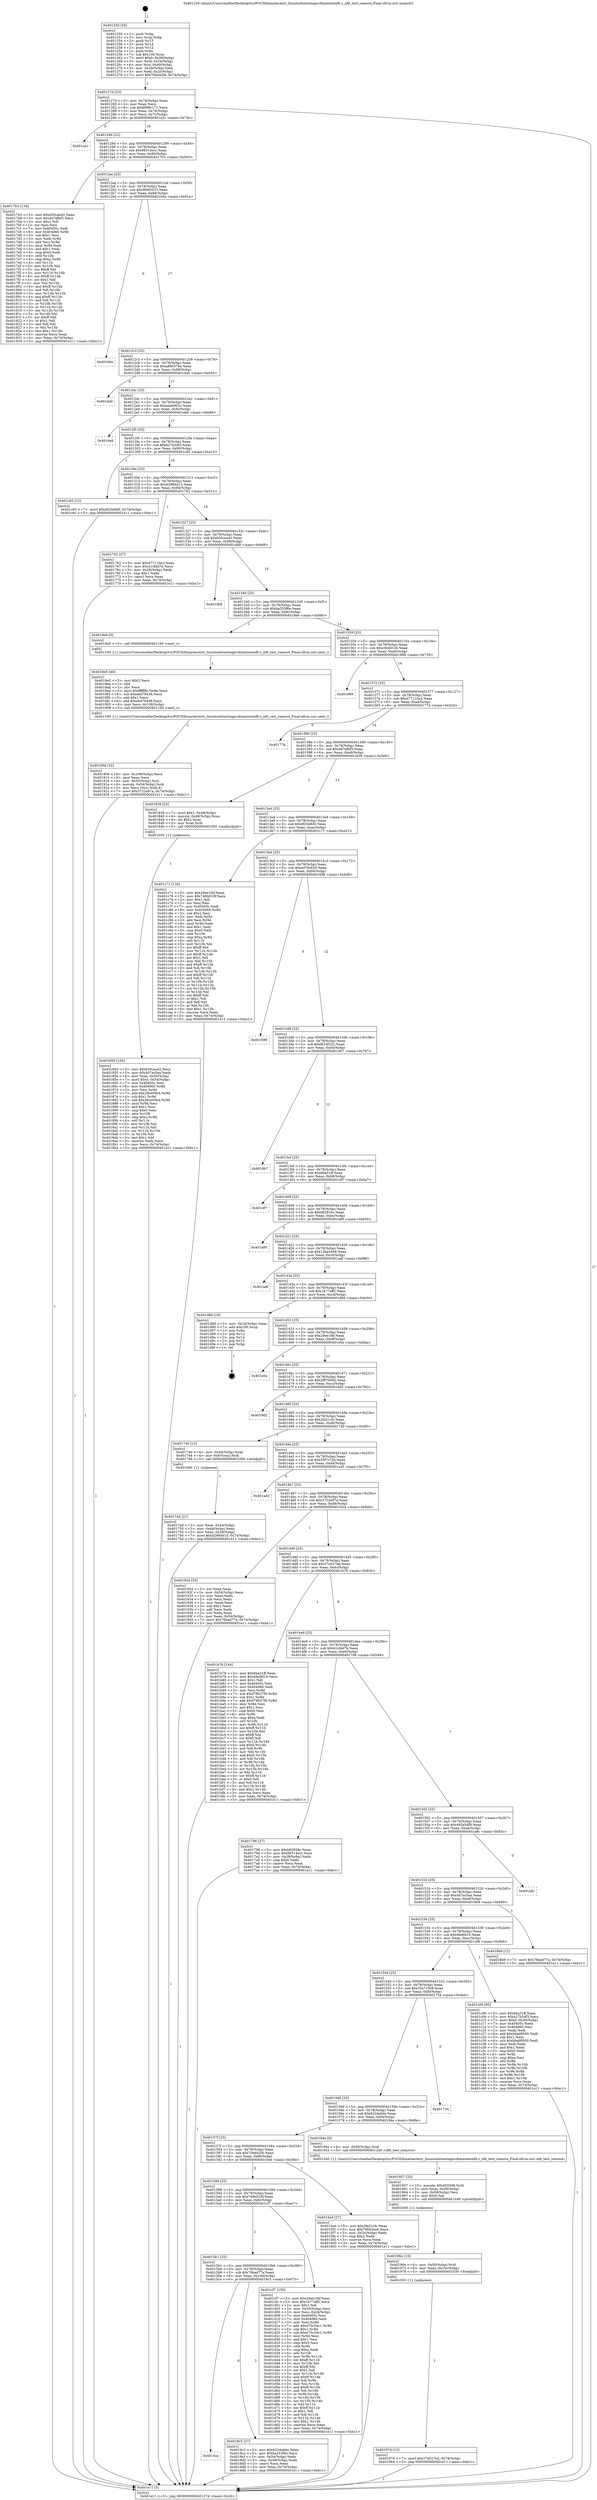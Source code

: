 digraph "0x401250" {
  label = "0x401250 (/mnt/c/Users/mathe/Desktop/tcc/POCII/binaries/extr_linuxtoolstestingnvdimmtestnfit.c_nfit_test_remove_Final-ollvm.out::main(0))"
  labelloc = "t"
  node[shape=record]

  Entry [label="",width=0.3,height=0.3,shape=circle,fillcolor=black,style=filled]
  "0x40127d" [label="{
     0x40127d [23]\l
     | [instrs]\l
     &nbsp;&nbsp;0x40127d \<+3\>: mov -0x74(%rbp),%eax\l
     &nbsp;&nbsp;0x401280 \<+2\>: mov %eax,%ecx\l
     &nbsp;&nbsp;0x401282 \<+6\>: sub $0x89f8c171,%ecx\l
     &nbsp;&nbsp;0x401288 \<+3\>: mov %eax,-0x78(%rbp)\l
     &nbsp;&nbsp;0x40128b \<+3\>: mov %ecx,-0x7c(%rbp)\l
     &nbsp;&nbsp;0x40128e \<+6\>: je 0000000000401a2c \<main+0x7dc\>\l
  }"]
  "0x401a2c" [label="{
     0x401a2c\l
  }", style=dashed]
  "0x401294" [label="{
     0x401294 [22]\l
     | [instrs]\l
     &nbsp;&nbsp;0x401294 \<+5\>: jmp 0000000000401299 \<main+0x49\>\l
     &nbsp;&nbsp;0x401299 \<+3\>: mov -0x78(%rbp),%eax\l
     &nbsp;&nbsp;0x40129c \<+5\>: sub $0x98314ecc,%eax\l
     &nbsp;&nbsp;0x4012a1 \<+3\>: mov %eax,-0x80(%rbp)\l
     &nbsp;&nbsp;0x4012a4 \<+6\>: je 00000000004017b3 \<main+0x563\>\l
  }"]
  Exit [label="",width=0.3,height=0.3,shape=circle,fillcolor=black,style=filled,peripheries=2]
  "0x4017b3" [label="{
     0x4017b3 [134]\l
     | [instrs]\l
     &nbsp;&nbsp;0x4017b3 \<+5\>: mov $0xb50cae42,%eax\l
     &nbsp;&nbsp;0x4017b8 \<+5\>: mov $0xdd7efbf3,%ecx\l
     &nbsp;&nbsp;0x4017bd \<+2\>: mov $0x1,%dl\l
     &nbsp;&nbsp;0x4017bf \<+2\>: xor %esi,%esi\l
     &nbsp;&nbsp;0x4017c1 \<+7\>: mov 0x40405c,%edi\l
     &nbsp;&nbsp;0x4017c8 \<+8\>: mov 0x404060,%r8d\l
     &nbsp;&nbsp;0x4017d0 \<+3\>: sub $0x1,%esi\l
     &nbsp;&nbsp;0x4017d3 \<+3\>: mov %edi,%r9d\l
     &nbsp;&nbsp;0x4017d6 \<+3\>: add %esi,%r9d\l
     &nbsp;&nbsp;0x4017d9 \<+4\>: imul %r9d,%edi\l
     &nbsp;&nbsp;0x4017dd \<+3\>: and $0x1,%edi\l
     &nbsp;&nbsp;0x4017e0 \<+3\>: cmp $0x0,%edi\l
     &nbsp;&nbsp;0x4017e3 \<+4\>: sete %r10b\l
     &nbsp;&nbsp;0x4017e7 \<+4\>: cmp $0xa,%r8d\l
     &nbsp;&nbsp;0x4017eb \<+4\>: setl %r11b\l
     &nbsp;&nbsp;0x4017ef \<+3\>: mov %r10b,%bl\l
     &nbsp;&nbsp;0x4017f2 \<+3\>: xor $0xff,%bl\l
     &nbsp;&nbsp;0x4017f5 \<+3\>: mov %r11b,%r14b\l
     &nbsp;&nbsp;0x4017f8 \<+4\>: xor $0xff,%r14b\l
     &nbsp;&nbsp;0x4017fc \<+3\>: xor $0x1,%dl\l
     &nbsp;&nbsp;0x4017ff \<+3\>: mov %bl,%r15b\l
     &nbsp;&nbsp;0x401802 \<+4\>: and $0xff,%r15b\l
     &nbsp;&nbsp;0x401806 \<+3\>: and %dl,%r10b\l
     &nbsp;&nbsp;0x401809 \<+3\>: mov %r14b,%r12b\l
     &nbsp;&nbsp;0x40180c \<+4\>: and $0xff,%r12b\l
     &nbsp;&nbsp;0x401810 \<+3\>: and %dl,%r11b\l
     &nbsp;&nbsp;0x401813 \<+3\>: or %r10b,%r15b\l
     &nbsp;&nbsp;0x401816 \<+3\>: or %r11b,%r12b\l
     &nbsp;&nbsp;0x401819 \<+3\>: xor %r12b,%r15b\l
     &nbsp;&nbsp;0x40181c \<+3\>: or %r14b,%bl\l
     &nbsp;&nbsp;0x40181f \<+3\>: xor $0xff,%bl\l
     &nbsp;&nbsp;0x401822 \<+3\>: or $0x1,%dl\l
     &nbsp;&nbsp;0x401825 \<+2\>: and %dl,%bl\l
     &nbsp;&nbsp;0x401827 \<+3\>: or %bl,%r15b\l
     &nbsp;&nbsp;0x40182a \<+4\>: test $0x1,%r15b\l
     &nbsp;&nbsp;0x40182e \<+3\>: cmovne %ecx,%eax\l
     &nbsp;&nbsp;0x401831 \<+3\>: mov %eax,-0x74(%rbp)\l
     &nbsp;&nbsp;0x401834 \<+5\>: jmp 0000000000401e11 \<main+0xbc1\>\l
  }"]
  "0x4012aa" [label="{
     0x4012aa [25]\l
     | [instrs]\l
     &nbsp;&nbsp;0x4012aa \<+5\>: jmp 00000000004012af \<main+0x5f\>\l
     &nbsp;&nbsp;0x4012af \<+3\>: mov -0x78(%rbp),%eax\l
     &nbsp;&nbsp;0x4012b2 \<+5\>: sub $0x9fe83433,%eax\l
     &nbsp;&nbsp;0x4012b7 \<+6\>: mov %eax,-0x84(%rbp)\l
     &nbsp;&nbsp;0x4012bd \<+6\>: je 0000000000401b6a \<main+0x91a\>\l
  }"]
  "0x40197d" [label="{
     0x40197d [12]\l
     | [instrs]\l
     &nbsp;&nbsp;0x40197d \<+7\>: movl $0x37e027ed,-0x74(%rbp)\l
     &nbsp;&nbsp;0x401984 \<+5\>: jmp 0000000000401e11 \<main+0xbc1\>\l
  }"]
  "0x401b6a" [label="{
     0x401b6a\l
  }", style=dashed]
  "0x4012c3" [label="{
     0x4012c3 [25]\l
     | [instrs]\l
     &nbsp;&nbsp;0x4012c3 \<+5\>: jmp 00000000004012c8 \<main+0x78\>\l
     &nbsp;&nbsp;0x4012c8 \<+3\>: mov -0x78(%rbp),%eax\l
     &nbsp;&nbsp;0x4012cb \<+5\>: sub $0xa89c576a,%eax\l
     &nbsp;&nbsp;0x4012d0 \<+6\>: mov %eax,-0x88(%rbp)\l
     &nbsp;&nbsp;0x4012d6 \<+6\>: je 0000000000401da0 \<main+0xb50\>\l
  }"]
  "0x40196e" [label="{
     0x40196e [15]\l
     | [instrs]\l
     &nbsp;&nbsp;0x40196e \<+4\>: mov -0x50(%rbp),%rdi\l
     &nbsp;&nbsp;0x401972 \<+6\>: mov %eax,-0x10c(%rbp)\l
     &nbsp;&nbsp;0x401978 \<+5\>: call 0000000000401030 \<free@plt\>\l
     | [calls]\l
     &nbsp;&nbsp;0x401030 \{1\} (unknown)\l
  }"]
  "0x401da0" [label="{
     0x401da0\l
  }", style=dashed]
  "0x4012dc" [label="{
     0x4012dc [25]\l
     | [instrs]\l
     &nbsp;&nbsp;0x4012dc \<+5\>: jmp 00000000004012e1 \<main+0x91\>\l
     &nbsp;&nbsp;0x4012e1 \<+3\>: mov -0x78(%rbp),%eax\l
     &nbsp;&nbsp;0x4012e4 \<+5\>: sub $0xaaab902c,%eax\l
     &nbsp;&nbsp;0x4012e9 \<+6\>: mov %eax,-0x8c(%rbp)\l
     &nbsp;&nbsp;0x4012ef \<+6\>: je 0000000000401de6 \<main+0xb96\>\l
  }"]
  "0x401957" [label="{
     0x401957 [23]\l
     | [instrs]\l
     &nbsp;&nbsp;0x401957 \<+10\>: movabs $0x4020d6,%rdi\l
     &nbsp;&nbsp;0x401961 \<+3\>: mov %eax,-0x58(%rbp)\l
     &nbsp;&nbsp;0x401964 \<+3\>: mov -0x58(%rbp),%esi\l
     &nbsp;&nbsp;0x401967 \<+2\>: mov $0x0,%al\l
     &nbsp;&nbsp;0x401969 \<+5\>: call 0000000000401040 \<printf@plt\>\l
     | [calls]\l
     &nbsp;&nbsp;0x401040 \{1\} (unknown)\l
  }"]
  "0x401de6" [label="{
     0x401de6\l
  }", style=dashed]
  "0x4012f5" [label="{
     0x4012f5 [25]\l
     | [instrs]\l
     &nbsp;&nbsp;0x4012f5 \<+5\>: jmp 00000000004012fa \<main+0xaa\>\l
     &nbsp;&nbsp;0x4012fa \<+3\>: mov -0x78(%rbp),%eax\l
     &nbsp;&nbsp;0x4012fd \<+5\>: sub $0xb27b34f3,%eax\l
     &nbsp;&nbsp;0x401302 \<+6\>: mov %eax,-0x90(%rbp)\l
     &nbsp;&nbsp;0x401308 \<+6\>: je 0000000000401c65 \<main+0xa15\>\l
  }"]
  "0x40190d" [label="{
     0x40190d [32]\l
     | [instrs]\l
     &nbsp;&nbsp;0x40190d \<+6\>: mov -0x108(%rbp),%ecx\l
     &nbsp;&nbsp;0x401913 \<+3\>: imul %eax,%ecx\l
     &nbsp;&nbsp;0x401916 \<+4\>: mov -0x50(%rbp),%rsi\l
     &nbsp;&nbsp;0x40191a \<+4\>: movslq -0x54(%rbp),%rdi\l
     &nbsp;&nbsp;0x40191e \<+3\>: mov %ecx,(%rsi,%rdi,4)\l
     &nbsp;&nbsp;0x401921 \<+7\>: movl $0x3722a97a,-0x74(%rbp)\l
     &nbsp;&nbsp;0x401928 \<+5\>: jmp 0000000000401e11 \<main+0xbc1\>\l
  }"]
  "0x401c65" [label="{
     0x401c65 [12]\l
     | [instrs]\l
     &nbsp;&nbsp;0x401c65 \<+7\>: movl $0xdf25e8d0,-0x74(%rbp)\l
     &nbsp;&nbsp;0x401c6c \<+5\>: jmp 0000000000401e11 \<main+0xbc1\>\l
  }"]
  "0x40130e" [label="{
     0x40130e [25]\l
     | [instrs]\l
     &nbsp;&nbsp;0x40130e \<+5\>: jmp 0000000000401313 \<main+0xc3\>\l
     &nbsp;&nbsp;0x401313 \<+3\>: mov -0x78(%rbp),%eax\l
     &nbsp;&nbsp;0x401316 \<+5\>: sub $0xb296d415,%eax\l
     &nbsp;&nbsp;0x40131b \<+6\>: mov %eax,-0x94(%rbp)\l
     &nbsp;&nbsp;0x401321 \<+6\>: je 0000000000401762 \<main+0x512\>\l
  }"]
  "0x4018e5" [label="{
     0x4018e5 [40]\l
     | [instrs]\l
     &nbsp;&nbsp;0x4018e5 \<+5\>: mov $0x2,%ecx\l
     &nbsp;&nbsp;0x4018ea \<+1\>: cltd\l
     &nbsp;&nbsp;0x4018eb \<+2\>: idiv %ecx\l
     &nbsp;&nbsp;0x4018ed \<+6\>: imul $0xfffffffe,%edx,%ecx\l
     &nbsp;&nbsp;0x4018f3 \<+6\>: sub $0xebd78438,%ecx\l
     &nbsp;&nbsp;0x4018f9 \<+3\>: add $0x1,%ecx\l
     &nbsp;&nbsp;0x4018fc \<+6\>: add $0xebd78438,%ecx\l
     &nbsp;&nbsp;0x401902 \<+6\>: mov %ecx,-0x108(%rbp)\l
     &nbsp;&nbsp;0x401908 \<+5\>: call 0000000000401160 \<next_i\>\l
     | [calls]\l
     &nbsp;&nbsp;0x401160 \{1\} (/mnt/c/Users/mathe/Desktop/tcc/POCII/binaries/extr_linuxtoolstestingnvdimmtestnfit.c_nfit_test_remove_Final-ollvm.out::next_i)\l
  }"]
  "0x401762" [label="{
     0x401762 [27]\l
     | [instrs]\l
     &nbsp;&nbsp;0x401762 \<+5\>: mov $0xd77110a3,%eax\l
     &nbsp;&nbsp;0x401767 \<+5\>: mov $0x41cfdd7b,%ecx\l
     &nbsp;&nbsp;0x40176c \<+3\>: mov -0x28(%rbp),%edx\l
     &nbsp;&nbsp;0x40176f \<+3\>: cmp $0x1,%edx\l
     &nbsp;&nbsp;0x401772 \<+3\>: cmovl %ecx,%eax\l
     &nbsp;&nbsp;0x401775 \<+3\>: mov %eax,-0x74(%rbp)\l
     &nbsp;&nbsp;0x401778 \<+5\>: jmp 0000000000401e11 \<main+0xbc1\>\l
  }"]
  "0x401327" [label="{
     0x401327 [25]\l
     | [instrs]\l
     &nbsp;&nbsp;0x401327 \<+5\>: jmp 000000000040132c \<main+0xdc\>\l
     &nbsp;&nbsp;0x40132c \<+3\>: mov -0x78(%rbp),%eax\l
     &nbsp;&nbsp;0x40132f \<+5\>: sub $0xb50cae42,%eax\l
     &nbsp;&nbsp;0x401334 \<+6\>: mov %eax,-0x98(%rbp)\l
     &nbsp;&nbsp;0x40133a \<+6\>: je 0000000000401db8 \<main+0xb68\>\l
  }"]
  "0x4015ca" [label="{
     0x4015ca\l
  }", style=dashed]
  "0x401db8" [label="{
     0x401db8\l
  }", style=dashed]
  "0x401340" [label="{
     0x401340 [25]\l
     | [instrs]\l
     &nbsp;&nbsp;0x401340 \<+5\>: jmp 0000000000401345 \<main+0xf5\>\l
     &nbsp;&nbsp;0x401345 \<+3\>: mov -0x78(%rbp),%eax\l
     &nbsp;&nbsp;0x401348 \<+5\>: sub $0xba253f6e,%eax\l
     &nbsp;&nbsp;0x40134d \<+6\>: mov %eax,-0x9c(%rbp)\l
     &nbsp;&nbsp;0x401353 \<+6\>: je 00000000004018e0 \<main+0x690\>\l
  }"]
  "0x4018c5" [label="{
     0x4018c5 [27]\l
     | [instrs]\l
     &nbsp;&nbsp;0x4018c5 \<+5\>: mov $0x622da6da,%eax\l
     &nbsp;&nbsp;0x4018ca \<+5\>: mov $0xba253f6e,%ecx\l
     &nbsp;&nbsp;0x4018cf \<+3\>: mov -0x54(%rbp),%edx\l
     &nbsp;&nbsp;0x4018d2 \<+3\>: cmp -0x48(%rbp),%edx\l
     &nbsp;&nbsp;0x4018d5 \<+3\>: cmovl %ecx,%eax\l
     &nbsp;&nbsp;0x4018d8 \<+3\>: mov %eax,-0x74(%rbp)\l
     &nbsp;&nbsp;0x4018db \<+5\>: jmp 0000000000401e11 \<main+0xbc1\>\l
  }"]
  "0x4018e0" [label="{
     0x4018e0 [5]\l
     | [instrs]\l
     &nbsp;&nbsp;0x4018e0 \<+5\>: call 0000000000401160 \<next_i\>\l
     | [calls]\l
     &nbsp;&nbsp;0x401160 \{1\} (/mnt/c/Users/mathe/Desktop/tcc/POCII/binaries/extr_linuxtoolstestingnvdimmtestnfit.c_nfit_test_remove_Final-ollvm.out::next_i)\l
  }"]
  "0x401359" [label="{
     0x401359 [25]\l
     | [instrs]\l
     &nbsp;&nbsp;0x401359 \<+5\>: jmp 000000000040135e \<main+0x10e\>\l
     &nbsp;&nbsp;0x40135e \<+3\>: mov -0x78(%rbp),%eax\l
     &nbsp;&nbsp;0x401361 \<+5\>: sub $0xc0cb01cb,%eax\l
     &nbsp;&nbsp;0x401366 \<+6\>: mov %eax,-0xa0(%rbp)\l
     &nbsp;&nbsp;0x40136c \<+6\>: je 0000000000401989 \<main+0x739\>\l
  }"]
  "0x4015b1" [label="{
     0x4015b1 [25]\l
     | [instrs]\l
     &nbsp;&nbsp;0x4015b1 \<+5\>: jmp 00000000004015b6 \<main+0x366\>\l
     &nbsp;&nbsp;0x4015b6 \<+3\>: mov -0x78(%rbp),%eax\l
     &nbsp;&nbsp;0x4015b9 \<+5\>: sub $0x76bad77a,%eax\l
     &nbsp;&nbsp;0x4015be \<+6\>: mov %eax,-0x100(%rbp)\l
     &nbsp;&nbsp;0x4015c4 \<+6\>: je 00000000004018c5 \<main+0x675\>\l
  }"]
  "0x401989" [label="{
     0x401989\l
  }", style=dashed]
  "0x401372" [label="{
     0x401372 [25]\l
     | [instrs]\l
     &nbsp;&nbsp;0x401372 \<+5\>: jmp 0000000000401377 \<main+0x127\>\l
     &nbsp;&nbsp;0x401377 \<+3\>: mov -0x78(%rbp),%eax\l
     &nbsp;&nbsp;0x40137a \<+5\>: sub $0xd77110a3,%eax\l
     &nbsp;&nbsp;0x40137f \<+6\>: mov %eax,-0xa4(%rbp)\l
     &nbsp;&nbsp;0x401385 \<+6\>: je 000000000040177d \<main+0x52d\>\l
  }"]
  "0x401cf7" [label="{
     0x401cf7 [150]\l
     | [instrs]\l
     &nbsp;&nbsp;0x401cf7 \<+5\>: mov $0x29ee1f4f,%eax\l
     &nbsp;&nbsp;0x401cfc \<+5\>: mov $0x1b77aff2,%ecx\l
     &nbsp;&nbsp;0x401d01 \<+2\>: mov $0x1,%dl\l
     &nbsp;&nbsp;0x401d03 \<+3\>: mov -0x30(%rbp),%esi\l
     &nbsp;&nbsp;0x401d06 \<+3\>: mov %esi,-0x24(%rbp)\l
     &nbsp;&nbsp;0x401d09 \<+7\>: mov 0x40405c,%esi\l
     &nbsp;&nbsp;0x401d10 \<+7\>: mov 0x404060,%edi\l
     &nbsp;&nbsp;0x401d17 \<+3\>: mov %esi,%r8d\l
     &nbsp;&nbsp;0x401d1a \<+7\>: add $0xe75c54c1,%r8d\l
     &nbsp;&nbsp;0x401d21 \<+4\>: sub $0x1,%r8d\l
     &nbsp;&nbsp;0x401d25 \<+7\>: sub $0xe75c54c1,%r8d\l
     &nbsp;&nbsp;0x401d2c \<+4\>: imul %r8d,%esi\l
     &nbsp;&nbsp;0x401d30 \<+3\>: and $0x1,%esi\l
     &nbsp;&nbsp;0x401d33 \<+3\>: cmp $0x0,%esi\l
     &nbsp;&nbsp;0x401d36 \<+4\>: sete %r9b\l
     &nbsp;&nbsp;0x401d3a \<+3\>: cmp $0xa,%edi\l
     &nbsp;&nbsp;0x401d3d \<+4\>: setl %r10b\l
     &nbsp;&nbsp;0x401d41 \<+3\>: mov %r9b,%r11b\l
     &nbsp;&nbsp;0x401d44 \<+4\>: xor $0xff,%r11b\l
     &nbsp;&nbsp;0x401d48 \<+3\>: mov %r10b,%bl\l
     &nbsp;&nbsp;0x401d4b \<+3\>: xor $0xff,%bl\l
     &nbsp;&nbsp;0x401d4e \<+3\>: xor $0x1,%dl\l
     &nbsp;&nbsp;0x401d51 \<+3\>: mov %r11b,%r14b\l
     &nbsp;&nbsp;0x401d54 \<+4\>: and $0xff,%r14b\l
     &nbsp;&nbsp;0x401d58 \<+3\>: and %dl,%r9b\l
     &nbsp;&nbsp;0x401d5b \<+3\>: mov %bl,%r15b\l
     &nbsp;&nbsp;0x401d5e \<+4\>: and $0xff,%r15b\l
     &nbsp;&nbsp;0x401d62 \<+3\>: and %dl,%r10b\l
     &nbsp;&nbsp;0x401d65 \<+3\>: or %r9b,%r14b\l
     &nbsp;&nbsp;0x401d68 \<+3\>: or %r10b,%r15b\l
     &nbsp;&nbsp;0x401d6b \<+3\>: xor %r15b,%r14b\l
     &nbsp;&nbsp;0x401d6e \<+3\>: or %bl,%r11b\l
     &nbsp;&nbsp;0x401d71 \<+4\>: xor $0xff,%r11b\l
     &nbsp;&nbsp;0x401d75 \<+3\>: or $0x1,%dl\l
     &nbsp;&nbsp;0x401d78 \<+3\>: and %dl,%r11b\l
     &nbsp;&nbsp;0x401d7b \<+3\>: or %r11b,%r14b\l
     &nbsp;&nbsp;0x401d7e \<+4\>: test $0x1,%r14b\l
     &nbsp;&nbsp;0x401d82 \<+3\>: cmovne %ecx,%eax\l
     &nbsp;&nbsp;0x401d85 \<+3\>: mov %eax,-0x74(%rbp)\l
     &nbsp;&nbsp;0x401d88 \<+5\>: jmp 0000000000401e11 \<main+0xbc1\>\l
  }"]
  "0x40177d" [label="{
     0x40177d\l
  }", style=dashed]
  "0x40138b" [label="{
     0x40138b [25]\l
     | [instrs]\l
     &nbsp;&nbsp;0x40138b \<+5\>: jmp 0000000000401390 \<main+0x140\>\l
     &nbsp;&nbsp;0x401390 \<+3\>: mov -0x78(%rbp),%eax\l
     &nbsp;&nbsp;0x401393 \<+5\>: sub $0xdd7efbf3,%eax\l
     &nbsp;&nbsp;0x401398 \<+6\>: mov %eax,-0xa8(%rbp)\l
     &nbsp;&nbsp;0x40139e \<+6\>: je 0000000000401839 \<main+0x5e9\>\l
  }"]
  "0x401850" [label="{
     0x401850 [105]\l
     | [instrs]\l
     &nbsp;&nbsp;0x401850 \<+5\>: mov $0xb50cae42,%ecx\l
     &nbsp;&nbsp;0x401855 \<+5\>: mov $0x4d7ac5aa,%edx\l
     &nbsp;&nbsp;0x40185a \<+4\>: mov %rax,-0x50(%rbp)\l
     &nbsp;&nbsp;0x40185e \<+7\>: movl $0x0,-0x54(%rbp)\l
     &nbsp;&nbsp;0x401865 \<+7\>: mov 0x40405c,%esi\l
     &nbsp;&nbsp;0x40186c \<+8\>: mov 0x404060,%r8d\l
     &nbsp;&nbsp;0x401874 \<+3\>: mov %esi,%r9d\l
     &nbsp;&nbsp;0x401877 \<+7\>: add $0x28ce09b4,%r9d\l
     &nbsp;&nbsp;0x40187e \<+4\>: sub $0x1,%r9d\l
     &nbsp;&nbsp;0x401882 \<+7\>: sub $0x28ce09b4,%r9d\l
     &nbsp;&nbsp;0x401889 \<+4\>: imul %r9d,%esi\l
     &nbsp;&nbsp;0x40188d \<+3\>: and $0x1,%esi\l
     &nbsp;&nbsp;0x401890 \<+3\>: cmp $0x0,%esi\l
     &nbsp;&nbsp;0x401893 \<+4\>: sete %r10b\l
     &nbsp;&nbsp;0x401897 \<+4\>: cmp $0xa,%r8d\l
     &nbsp;&nbsp;0x40189b \<+4\>: setl %r11b\l
     &nbsp;&nbsp;0x40189f \<+3\>: mov %r10b,%bl\l
     &nbsp;&nbsp;0x4018a2 \<+3\>: and %r11b,%bl\l
     &nbsp;&nbsp;0x4018a5 \<+3\>: xor %r11b,%r10b\l
     &nbsp;&nbsp;0x4018a8 \<+3\>: or %r10b,%bl\l
     &nbsp;&nbsp;0x4018ab \<+3\>: test $0x1,%bl\l
     &nbsp;&nbsp;0x4018ae \<+3\>: cmovne %edx,%ecx\l
     &nbsp;&nbsp;0x4018b1 \<+3\>: mov %ecx,-0x74(%rbp)\l
     &nbsp;&nbsp;0x4018b4 \<+5\>: jmp 0000000000401e11 \<main+0xbc1\>\l
  }"]
  "0x401839" [label="{
     0x401839 [23]\l
     | [instrs]\l
     &nbsp;&nbsp;0x401839 \<+7\>: movl $0x1,-0x48(%rbp)\l
     &nbsp;&nbsp;0x401840 \<+4\>: movslq -0x48(%rbp),%rax\l
     &nbsp;&nbsp;0x401844 \<+4\>: shl $0x2,%rax\l
     &nbsp;&nbsp;0x401848 \<+3\>: mov %rax,%rdi\l
     &nbsp;&nbsp;0x40184b \<+5\>: call 0000000000401050 \<malloc@plt\>\l
     | [calls]\l
     &nbsp;&nbsp;0x401050 \{1\} (unknown)\l
  }"]
  "0x4013a4" [label="{
     0x4013a4 [25]\l
     | [instrs]\l
     &nbsp;&nbsp;0x4013a4 \<+5\>: jmp 00000000004013a9 \<main+0x159\>\l
     &nbsp;&nbsp;0x4013a9 \<+3\>: mov -0x78(%rbp),%eax\l
     &nbsp;&nbsp;0x4013ac \<+5\>: sub $0xdf25e8d0,%eax\l
     &nbsp;&nbsp;0x4013b1 \<+6\>: mov %eax,-0xac(%rbp)\l
     &nbsp;&nbsp;0x4013b7 \<+6\>: je 0000000000401c71 \<main+0xa21\>\l
  }"]
  "0x40174d" [label="{
     0x40174d [21]\l
     | [instrs]\l
     &nbsp;&nbsp;0x40174d \<+3\>: mov %eax,-0x44(%rbp)\l
     &nbsp;&nbsp;0x401750 \<+3\>: mov -0x44(%rbp),%eax\l
     &nbsp;&nbsp;0x401753 \<+3\>: mov %eax,-0x28(%rbp)\l
     &nbsp;&nbsp;0x401756 \<+7\>: movl $0xb296d415,-0x74(%rbp)\l
     &nbsp;&nbsp;0x40175d \<+5\>: jmp 0000000000401e11 \<main+0xbc1\>\l
  }"]
  "0x401c71" [label="{
     0x401c71 [134]\l
     | [instrs]\l
     &nbsp;&nbsp;0x401c71 \<+5\>: mov $0x29ee1f4f,%eax\l
     &nbsp;&nbsp;0x401c76 \<+5\>: mov $0x749b010f,%ecx\l
     &nbsp;&nbsp;0x401c7b \<+2\>: mov $0x1,%dl\l
     &nbsp;&nbsp;0x401c7d \<+2\>: xor %esi,%esi\l
     &nbsp;&nbsp;0x401c7f \<+7\>: mov 0x40405c,%edi\l
     &nbsp;&nbsp;0x401c86 \<+8\>: mov 0x404060,%r8d\l
     &nbsp;&nbsp;0x401c8e \<+3\>: sub $0x1,%esi\l
     &nbsp;&nbsp;0x401c91 \<+3\>: mov %edi,%r9d\l
     &nbsp;&nbsp;0x401c94 \<+3\>: add %esi,%r9d\l
     &nbsp;&nbsp;0x401c97 \<+4\>: imul %r9d,%edi\l
     &nbsp;&nbsp;0x401c9b \<+3\>: and $0x1,%edi\l
     &nbsp;&nbsp;0x401c9e \<+3\>: cmp $0x0,%edi\l
     &nbsp;&nbsp;0x401ca1 \<+4\>: sete %r10b\l
     &nbsp;&nbsp;0x401ca5 \<+4\>: cmp $0xa,%r8d\l
     &nbsp;&nbsp;0x401ca9 \<+4\>: setl %r11b\l
     &nbsp;&nbsp;0x401cad \<+3\>: mov %r10b,%bl\l
     &nbsp;&nbsp;0x401cb0 \<+3\>: xor $0xff,%bl\l
     &nbsp;&nbsp;0x401cb3 \<+3\>: mov %r11b,%r14b\l
     &nbsp;&nbsp;0x401cb6 \<+4\>: xor $0xff,%r14b\l
     &nbsp;&nbsp;0x401cba \<+3\>: xor $0x1,%dl\l
     &nbsp;&nbsp;0x401cbd \<+3\>: mov %bl,%r15b\l
     &nbsp;&nbsp;0x401cc0 \<+4\>: and $0xff,%r15b\l
     &nbsp;&nbsp;0x401cc4 \<+3\>: and %dl,%r10b\l
     &nbsp;&nbsp;0x401cc7 \<+3\>: mov %r14b,%r12b\l
     &nbsp;&nbsp;0x401cca \<+4\>: and $0xff,%r12b\l
     &nbsp;&nbsp;0x401cce \<+3\>: and %dl,%r11b\l
     &nbsp;&nbsp;0x401cd1 \<+3\>: or %r10b,%r15b\l
     &nbsp;&nbsp;0x401cd4 \<+3\>: or %r11b,%r12b\l
     &nbsp;&nbsp;0x401cd7 \<+3\>: xor %r12b,%r15b\l
     &nbsp;&nbsp;0x401cda \<+3\>: or %r14b,%bl\l
     &nbsp;&nbsp;0x401cdd \<+3\>: xor $0xff,%bl\l
     &nbsp;&nbsp;0x401ce0 \<+3\>: or $0x1,%dl\l
     &nbsp;&nbsp;0x401ce3 \<+2\>: and %dl,%bl\l
     &nbsp;&nbsp;0x401ce5 \<+3\>: or %bl,%r15b\l
     &nbsp;&nbsp;0x401ce8 \<+4\>: test $0x1,%r15b\l
     &nbsp;&nbsp;0x401cec \<+3\>: cmovne %ecx,%eax\l
     &nbsp;&nbsp;0x401cef \<+3\>: mov %eax,-0x74(%rbp)\l
     &nbsp;&nbsp;0x401cf2 \<+5\>: jmp 0000000000401e11 \<main+0xbc1\>\l
  }"]
  "0x4013bd" [label="{
     0x4013bd [25]\l
     | [instrs]\l
     &nbsp;&nbsp;0x4013bd \<+5\>: jmp 00000000004013c2 \<main+0x172\>\l
     &nbsp;&nbsp;0x4013c2 \<+3\>: mov -0x78(%rbp),%eax\l
     &nbsp;&nbsp;0x4013c5 \<+5\>: sub $0xed76c626,%eax\l
     &nbsp;&nbsp;0x4013ca \<+6\>: mov %eax,-0xb0(%rbp)\l
     &nbsp;&nbsp;0x4013d0 \<+6\>: je 0000000000401698 \<main+0x448\>\l
  }"]
  "0x401250" [label="{
     0x401250 [45]\l
     | [instrs]\l
     &nbsp;&nbsp;0x401250 \<+1\>: push %rbp\l
     &nbsp;&nbsp;0x401251 \<+3\>: mov %rsp,%rbp\l
     &nbsp;&nbsp;0x401254 \<+2\>: push %r15\l
     &nbsp;&nbsp;0x401256 \<+2\>: push %r14\l
     &nbsp;&nbsp;0x401258 \<+2\>: push %r12\l
     &nbsp;&nbsp;0x40125a \<+1\>: push %rbx\l
     &nbsp;&nbsp;0x40125b \<+7\>: sub $0x100,%rsp\l
     &nbsp;&nbsp;0x401262 \<+7\>: movl $0x0,-0x30(%rbp)\l
     &nbsp;&nbsp;0x401269 \<+3\>: mov %edi,-0x34(%rbp)\l
     &nbsp;&nbsp;0x40126c \<+4\>: mov %rsi,-0x40(%rbp)\l
     &nbsp;&nbsp;0x401270 \<+3\>: mov -0x34(%rbp),%edi\l
     &nbsp;&nbsp;0x401273 \<+3\>: mov %edi,-0x2c(%rbp)\l
     &nbsp;&nbsp;0x401276 \<+7\>: movl $0x70bd42f4,-0x74(%rbp)\l
  }"]
  "0x401698" [label="{
     0x401698\l
  }", style=dashed]
  "0x4013d6" [label="{
     0x4013d6 [25]\l
     | [instrs]\l
     &nbsp;&nbsp;0x4013d6 \<+5\>: jmp 00000000004013db \<main+0x18b\>\l
     &nbsp;&nbsp;0x4013db \<+3\>: mov -0x78(%rbp),%eax\l
     &nbsp;&nbsp;0x4013de \<+5\>: sub $0xfb14f322,%eax\l
     &nbsp;&nbsp;0x4013e3 \<+6\>: mov %eax,-0xb4(%rbp)\l
     &nbsp;&nbsp;0x4013e9 \<+6\>: je 00000000004019b7 \<main+0x767\>\l
  }"]
  "0x401e11" [label="{
     0x401e11 [5]\l
     | [instrs]\l
     &nbsp;&nbsp;0x401e11 \<+5\>: jmp 000000000040127d \<main+0x2d\>\l
  }"]
  "0x4019b7" [label="{
     0x4019b7\l
  }", style=dashed]
  "0x4013ef" [label="{
     0x4013ef [25]\l
     | [instrs]\l
     &nbsp;&nbsp;0x4013ef \<+5\>: jmp 00000000004013f4 \<main+0x1a4\>\l
     &nbsp;&nbsp;0x4013f4 \<+3\>: mov -0x78(%rbp),%eax\l
     &nbsp;&nbsp;0x4013f7 \<+5\>: sub $0x6ba31ff,%eax\l
     &nbsp;&nbsp;0x4013fc \<+6\>: mov %eax,-0xb8(%rbp)\l
     &nbsp;&nbsp;0x401402 \<+6\>: je 0000000000401df7 \<main+0xba7\>\l
  }"]
  "0x401598" [label="{
     0x401598 [25]\l
     | [instrs]\l
     &nbsp;&nbsp;0x401598 \<+5\>: jmp 000000000040159d \<main+0x34d\>\l
     &nbsp;&nbsp;0x40159d \<+3\>: mov -0x78(%rbp),%eax\l
     &nbsp;&nbsp;0x4015a0 \<+5\>: sub $0x749b010f,%eax\l
     &nbsp;&nbsp;0x4015a5 \<+6\>: mov %eax,-0xfc(%rbp)\l
     &nbsp;&nbsp;0x4015ab \<+6\>: je 0000000000401cf7 \<main+0xaa7\>\l
  }"]
  "0x401df7" [label="{
     0x401df7\l
  }", style=dashed]
  "0x401408" [label="{
     0x401408 [25]\l
     | [instrs]\l
     &nbsp;&nbsp;0x401408 \<+5\>: jmp 000000000040140d \<main+0x1bd\>\l
     &nbsp;&nbsp;0x40140d \<+3\>: mov -0x78(%rbp),%eax\l
     &nbsp;&nbsp;0x401410 \<+5\>: sub $0xb82834c,%eax\l
     &nbsp;&nbsp;0x401415 \<+6\>: mov %eax,-0xbc(%rbp)\l
     &nbsp;&nbsp;0x40141b \<+6\>: je 0000000000401a80 \<main+0x830\>\l
  }"]
  "0x4015ed" [label="{
     0x4015ed [27]\l
     | [instrs]\l
     &nbsp;&nbsp;0x4015ed \<+5\>: mov $0x2fa51cfc,%eax\l
     &nbsp;&nbsp;0x4015f2 \<+5\>: mov $0x79663ea6,%ecx\l
     &nbsp;&nbsp;0x4015f7 \<+3\>: mov -0x2c(%rbp),%edx\l
     &nbsp;&nbsp;0x4015fa \<+3\>: cmp $0x2,%edx\l
     &nbsp;&nbsp;0x4015fd \<+3\>: cmovne %ecx,%eax\l
     &nbsp;&nbsp;0x401600 \<+3\>: mov %eax,-0x74(%rbp)\l
     &nbsp;&nbsp;0x401603 \<+5\>: jmp 0000000000401e11 \<main+0xbc1\>\l
  }"]
  "0x401a80" [label="{
     0x401a80\l
  }", style=dashed]
  "0x401421" [label="{
     0x401421 [25]\l
     | [instrs]\l
     &nbsp;&nbsp;0x401421 \<+5\>: jmp 0000000000401426 \<main+0x1d6\>\l
     &nbsp;&nbsp;0x401426 \<+3\>: mov -0x78(%rbp),%eax\l
     &nbsp;&nbsp;0x401429 \<+5\>: sub $0x12ba3448,%eax\l
     &nbsp;&nbsp;0x40142e \<+6\>: mov %eax,-0xc0(%rbp)\l
     &nbsp;&nbsp;0x401434 \<+6\>: je 0000000000401adf \<main+0x88f\>\l
  }"]
  "0x40157f" [label="{
     0x40157f [25]\l
     | [instrs]\l
     &nbsp;&nbsp;0x40157f \<+5\>: jmp 0000000000401584 \<main+0x334\>\l
     &nbsp;&nbsp;0x401584 \<+3\>: mov -0x78(%rbp),%eax\l
     &nbsp;&nbsp;0x401587 \<+5\>: sub $0x70bd42f4,%eax\l
     &nbsp;&nbsp;0x40158c \<+6\>: mov %eax,-0xf8(%rbp)\l
     &nbsp;&nbsp;0x401592 \<+6\>: je 00000000004015ed \<main+0x39d\>\l
  }"]
  "0x401adf" [label="{
     0x401adf\l
  }", style=dashed]
  "0x40143a" [label="{
     0x40143a [25]\l
     | [instrs]\l
     &nbsp;&nbsp;0x40143a \<+5\>: jmp 000000000040143f \<main+0x1ef\>\l
     &nbsp;&nbsp;0x40143f \<+3\>: mov -0x78(%rbp),%eax\l
     &nbsp;&nbsp;0x401442 \<+5\>: sub $0x1b77aff2,%eax\l
     &nbsp;&nbsp;0x401447 \<+6\>: mov %eax,-0xc4(%rbp)\l
     &nbsp;&nbsp;0x40144d \<+6\>: je 0000000000401d8d \<main+0xb3d\>\l
  }"]
  "0x40194e" [label="{
     0x40194e [9]\l
     | [instrs]\l
     &nbsp;&nbsp;0x40194e \<+4\>: mov -0x50(%rbp),%rdi\l
     &nbsp;&nbsp;0x401952 \<+5\>: call 0000000000401240 \<nfit_test_remove\>\l
     | [calls]\l
     &nbsp;&nbsp;0x401240 \{1\} (/mnt/c/Users/mathe/Desktop/tcc/POCII/binaries/extr_linuxtoolstestingnvdimmtestnfit.c_nfit_test_remove_Final-ollvm.out::nfit_test_remove)\l
  }"]
  "0x401d8d" [label="{
     0x401d8d [19]\l
     | [instrs]\l
     &nbsp;&nbsp;0x401d8d \<+3\>: mov -0x24(%rbp),%eax\l
     &nbsp;&nbsp;0x401d90 \<+7\>: add $0x100,%rsp\l
     &nbsp;&nbsp;0x401d97 \<+1\>: pop %rbx\l
     &nbsp;&nbsp;0x401d98 \<+2\>: pop %r12\l
     &nbsp;&nbsp;0x401d9a \<+2\>: pop %r14\l
     &nbsp;&nbsp;0x401d9c \<+2\>: pop %r15\l
     &nbsp;&nbsp;0x401d9e \<+1\>: pop %rbp\l
     &nbsp;&nbsp;0x401d9f \<+1\>: ret\l
  }"]
  "0x401453" [label="{
     0x401453 [25]\l
     | [instrs]\l
     &nbsp;&nbsp;0x401453 \<+5\>: jmp 0000000000401458 \<main+0x208\>\l
     &nbsp;&nbsp;0x401458 \<+3\>: mov -0x78(%rbp),%eax\l
     &nbsp;&nbsp;0x40145b \<+5\>: sub $0x29ee1f4f,%eax\l
     &nbsp;&nbsp;0x401460 \<+6\>: mov %eax,-0xc8(%rbp)\l
     &nbsp;&nbsp;0x401466 \<+6\>: je 0000000000401e0a \<main+0xbba\>\l
  }"]
  "0x401566" [label="{
     0x401566 [25]\l
     | [instrs]\l
     &nbsp;&nbsp;0x401566 \<+5\>: jmp 000000000040156b \<main+0x31b\>\l
     &nbsp;&nbsp;0x40156b \<+3\>: mov -0x78(%rbp),%eax\l
     &nbsp;&nbsp;0x40156e \<+5\>: sub $0x622da6da,%eax\l
     &nbsp;&nbsp;0x401573 \<+6\>: mov %eax,-0xf4(%rbp)\l
     &nbsp;&nbsp;0x401579 \<+6\>: je 000000000040194e \<main+0x6fe\>\l
  }"]
  "0x401e0a" [label="{
     0x401e0a\l
  }", style=dashed]
  "0x40146c" [label="{
     0x40146c [25]\l
     | [instrs]\l
     &nbsp;&nbsp;0x40146c \<+5\>: jmp 0000000000401471 \<main+0x221\>\l
     &nbsp;&nbsp;0x401471 \<+3\>: mov -0x78(%rbp),%eax\l
     &nbsp;&nbsp;0x401474 \<+5\>: sub $0x2f8700d2,%eax\l
     &nbsp;&nbsp;0x401479 \<+6\>: mov %eax,-0xcc(%rbp)\l
     &nbsp;&nbsp;0x40147f \<+6\>: je 00000000004019d2 \<main+0x782\>\l
  }"]
  "0x401734" [label="{
     0x401734\l
  }", style=dashed]
  "0x4019d2" [label="{
     0x4019d2\l
  }", style=dashed]
  "0x401485" [label="{
     0x401485 [25]\l
     | [instrs]\l
     &nbsp;&nbsp;0x401485 \<+5\>: jmp 000000000040148a \<main+0x23a\>\l
     &nbsp;&nbsp;0x40148a \<+3\>: mov -0x78(%rbp),%eax\l
     &nbsp;&nbsp;0x40148d \<+5\>: sub $0x2fa51cfc,%eax\l
     &nbsp;&nbsp;0x401492 \<+6\>: mov %eax,-0xd0(%rbp)\l
     &nbsp;&nbsp;0x401498 \<+6\>: je 0000000000401740 \<main+0x4f0\>\l
  }"]
  "0x40154d" [label="{
     0x40154d [25]\l
     | [instrs]\l
     &nbsp;&nbsp;0x40154d \<+5\>: jmp 0000000000401552 \<main+0x302\>\l
     &nbsp;&nbsp;0x401552 \<+3\>: mov -0x78(%rbp),%eax\l
     &nbsp;&nbsp;0x401555 \<+5\>: sub $0x55a719c8,%eax\l
     &nbsp;&nbsp;0x40155a \<+6\>: mov %eax,-0xf0(%rbp)\l
     &nbsp;&nbsp;0x401560 \<+6\>: je 0000000000401734 \<main+0x4e4\>\l
  }"]
  "0x401740" [label="{
     0x401740 [13]\l
     | [instrs]\l
     &nbsp;&nbsp;0x401740 \<+4\>: mov -0x40(%rbp),%rax\l
     &nbsp;&nbsp;0x401744 \<+4\>: mov 0x8(%rax),%rdi\l
     &nbsp;&nbsp;0x401748 \<+5\>: call 0000000000401060 \<atoi@plt\>\l
     | [calls]\l
     &nbsp;&nbsp;0x401060 \{1\} (unknown)\l
  }"]
  "0x40149e" [label="{
     0x40149e [25]\l
     | [instrs]\l
     &nbsp;&nbsp;0x40149e \<+5\>: jmp 00000000004014a3 \<main+0x253\>\l
     &nbsp;&nbsp;0x4014a3 \<+3\>: mov -0x78(%rbp),%eax\l
     &nbsp;&nbsp;0x4014a6 \<+5\>: sub $0x35f7c72b,%eax\l
     &nbsp;&nbsp;0x4014ab \<+6\>: mov %eax,-0xd4(%rbp)\l
     &nbsp;&nbsp;0x4014b1 \<+6\>: je 0000000000401a45 \<main+0x7f5\>\l
  }"]
  "0x401c06" [label="{
     0x401c06 [95]\l
     | [instrs]\l
     &nbsp;&nbsp;0x401c06 \<+5\>: mov $0x6ba31ff,%eax\l
     &nbsp;&nbsp;0x401c0b \<+5\>: mov $0xb27b34f3,%ecx\l
     &nbsp;&nbsp;0x401c10 \<+7\>: movl $0x0,-0x30(%rbp)\l
     &nbsp;&nbsp;0x401c17 \<+7\>: mov 0x40405c,%edx\l
     &nbsp;&nbsp;0x401c1e \<+7\>: mov 0x404060,%esi\l
     &nbsp;&nbsp;0x401c25 \<+2\>: mov %edx,%edi\l
     &nbsp;&nbsp;0x401c27 \<+6\>: add $0xbbad8500,%edi\l
     &nbsp;&nbsp;0x401c2d \<+3\>: sub $0x1,%edi\l
     &nbsp;&nbsp;0x401c30 \<+6\>: sub $0xbbad8500,%edi\l
     &nbsp;&nbsp;0x401c36 \<+3\>: imul %edi,%edx\l
     &nbsp;&nbsp;0x401c39 \<+3\>: and $0x1,%edx\l
     &nbsp;&nbsp;0x401c3c \<+3\>: cmp $0x0,%edx\l
     &nbsp;&nbsp;0x401c3f \<+4\>: sete %r8b\l
     &nbsp;&nbsp;0x401c43 \<+3\>: cmp $0xa,%esi\l
     &nbsp;&nbsp;0x401c46 \<+4\>: setl %r9b\l
     &nbsp;&nbsp;0x401c4a \<+3\>: mov %r8b,%r10b\l
     &nbsp;&nbsp;0x401c4d \<+3\>: and %r9b,%r10b\l
     &nbsp;&nbsp;0x401c50 \<+3\>: xor %r9b,%r8b\l
     &nbsp;&nbsp;0x401c53 \<+3\>: or %r8b,%r10b\l
     &nbsp;&nbsp;0x401c56 \<+4\>: test $0x1,%r10b\l
     &nbsp;&nbsp;0x401c5a \<+3\>: cmovne %ecx,%eax\l
     &nbsp;&nbsp;0x401c5d \<+3\>: mov %eax,-0x74(%rbp)\l
     &nbsp;&nbsp;0x401c60 \<+5\>: jmp 0000000000401e11 \<main+0xbc1\>\l
  }"]
  "0x401a45" [label="{
     0x401a45\l
  }", style=dashed]
  "0x4014b7" [label="{
     0x4014b7 [25]\l
     | [instrs]\l
     &nbsp;&nbsp;0x4014b7 \<+5\>: jmp 00000000004014bc \<main+0x26c\>\l
     &nbsp;&nbsp;0x4014bc \<+3\>: mov -0x78(%rbp),%eax\l
     &nbsp;&nbsp;0x4014bf \<+5\>: sub $0x3722a97a,%eax\l
     &nbsp;&nbsp;0x4014c4 \<+6\>: mov %eax,-0xd8(%rbp)\l
     &nbsp;&nbsp;0x4014ca \<+6\>: je 000000000040192d \<main+0x6dd\>\l
  }"]
  "0x401534" [label="{
     0x401534 [25]\l
     | [instrs]\l
     &nbsp;&nbsp;0x401534 \<+5\>: jmp 0000000000401539 \<main+0x2e9\>\l
     &nbsp;&nbsp;0x401539 \<+3\>: mov -0x78(%rbp),%eax\l
     &nbsp;&nbsp;0x40153c \<+5\>: sub $0x4fedfd19,%eax\l
     &nbsp;&nbsp;0x401541 \<+6\>: mov %eax,-0xec(%rbp)\l
     &nbsp;&nbsp;0x401547 \<+6\>: je 0000000000401c06 \<main+0x9b6\>\l
  }"]
  "0x40192d" [label="{
     0x40192d [33]\l
     | [instrs]\l
     &nbsp;&nbsp;0x40192d \<+2\>: xor %eax,%eax\l
     &nbsp;&nbsp;0x40192f \<+3\>: mov -0x54(%rbp),%ecx\l
     &nbsp;&nbsp;0x401932 \<+2\>: mov %eax,%edx\l
     &nbsp;&nbsp;0x401934 \<+2\>: sub %ecx,%edx\l
     &nbsp;&nbsp;0x401936 \<+2\>: mov %eax,%ecx\l
     &nbsp;&nbsp;0x401938 \<+3\>: sub $0x1,%ecx\l
     &nbsp;&nbsp;0x40193b \<+2\>: add %ecx,%edx\l
     &nbsp;&nbsp;0x40193d \<+2\>: sub %edx,%eax\l
     &nbsp;&nbsp;0x40193f \<+3\>: mov %eax,-0x54(%rbp)\l
     &nbsp;&nbsp;0x401942 \<+7\>: movl $0x76bad77a,-0x74(%rbp)\l
     &nbsp;&nbsp;0x401949 \<+5\>: jmp 0000000000401e11 \<main+0xbc1\>\l
  }"]
  "0x4014d0" [label="{
     0x4014d0 [25]\l
     | [instrs]\l
     &nbsp;&nbsp;0x4014d0 \<+5\>: jmp 00000000004014d5 \<main+0x285\>\l
     &nbsp;&nbsp;0x4014d5 \<+3\>: mov -0x78(%rbp),%eax\l
     &nbsp;&nbsp;0x4014d8 \<+5\>: sub $0x37e027ed,%eax\l
     &nbsp;&nbsp;0x4014dd \<+6\>: mov %eax,-0xdc(%rbp)\l
     &nbsp;&nbsp;0x4014e3 \<+6\>: je 0000000000401b76 \<main+0x926\>\l
  }"]
  "0x4018b9" [label="{
     0x4018b9 [12]\l
     | [instrs]\l
     &nbsp;&nbsp;0x4018b9 \<+7\>: movl $0x76bad77a,-0x74(%rbp)\l
     &nbsp;&nbsp;0x4018c0 \<+5\>: jmp 0000000000401e11 \<main+0xbc1\>\l
  }"]
  "0x401b76" [label="{
     0x401b76 [144]\l
     | [instrs]\l
     &nbsp;&nbsp;0x401b76 \<+5\>: mov $0x6ba31ff,%eax\l
     &nbsp;&nbsp;0x401b7b \<+5\>: mov $0x4fedfd19,%ecx\l
     &nbsp;&nbsp;0x401b80 \<+2\>: mov $0x1,%dl\l
     &nbsp;&nbsp;0x401b82 \<+7\>: mov 0x40405c,%esi\l
     &nbsp;&nbsp;0x401b89 \<+7\>: mov 0x404060,%edi\l
     &nbsp;&nbsp;0x401b90 \<+3\>: mov %esi,%r8d\l
     &nbsp;&nbsp;0x401b93 \<+7\>: sub $0xf79037f9,%r8d\l
     &nbsp;&nbsp;0x401b9a \<+4\>: sub $0x1,%r8d\l
     &nbsp;&nbsp;0x401b9e \<+7\>: add $0xf79037f9,%r8d\l
     &nbsp;&nbsp;0x401ba5 \<+4\>: imul %r8d,%esi\l
     &nbsp;&nbsp;0x401ba9 \<+3\>: and $0x1,%esi\l
     &nbsp;&nbsp;0x401bac \<+3\>: cmp $0x0,%esi\l
     &nbsp;&nbsp;0x401baf \<+4\>: sete %r9b\l
     &nbsp;&nbsp;0x401bb3 \<+3\>: cmp $0xa,%edi\l
     &nbsp;&nbsp;0x401bb6 \<+4\>: setl %r10b\l
     &nbsp;&nbsp;0x401bba \<+3\>: mov %r9b,%r11b\l
     &nbsp;&nbsp;0x401bbd \<+4\>: xor $0xff,%r11b\l
     &nbsp;&nbsp;0x401bc1 \<+3\>: mov %r10b,%bl\l
     &nbsp;&nbsp;0x401bc4 \<+3\>: xor $0xff,%bl\l
     &nbsp;&nbsp;0x401bc7 \<+3\>: xor $0x0,%dl\l
     &nbsp;&nbsp;0x401bca \<+3\>: mov %r11b,%r14b\l
     &nbsp;&nbsp;0x401bcd \<+4\>: and $0x0,%r14b\l
     &nbsp;&nbsp;0x401bd1 \<+3\>: and %dl,%r9b\l
     &nbsp;&nbsp;0x401bd4 \<+3\>: mov %bl,%r15b\l
     &nbsp;&nbsp;0x401bd7 \<+4\>: and $0x0,%r15b\l
     &nbsp;&nbsp;0x401bdb \<+3\>: and %dl,%r10b\l
     &nbsp;&nbsp;0x401bde \<+3\>: or %r9b,%r14b\l
     &nbsp;&nbsp;0x401be1 \<+3\>: or %r10b,%r15b\l
     &nbsp;&nbsp;0x401be4 \<+3\>: xor %r15b,%r14b\l
     &nbsp;&nbsp;0x401be7 \<+3\>: or %bl,%r11b\l
     &nbsp;&nbsp;0x401bea \<+4\>: xor $0xff,%r11b\l
     &nbsp;&nbsp;0x401bee \<+3\>: or $0x0,%dl\l
     &nbsp;&nbsp;0x401bf1 \<+3\>: and %dl,%r11b\l
     &nbsp;&nbsp;0x401bf4 \<+3\>: or %r11b,%r14b\l
     &nbsp;&nbsp;0x401bf7 \<+4\>: test $0x1,%r14b\l
     &nbsp;&nbsp;0x401bfb \<+3\>: cmovne %ecx,%eax\l
     &nbsp;&nbsp;0x401bfe \<+3\>: mov %eax,-0x74(%rbp)\l
     &nbsp;&nbsp;0x401c01 \<+5\>: jmp 0000000000401e11 \<main+0xbc1\>\l
  }"]
  "0x4014e9" [label="{
     0x4014e9 [25]\l
     | [instrs]\l
     &nbsp;&nbsp;0x4014e9 \<+5\>: jmp 00000000004014ee \<main+0x29e\>\l
     &nbsp;&nbsp;0x4014ee \<+3\>: mov -0x78(%rbp),%eax\l
     &nbsp;&nbsp;0x4014f1 \<+5\>: sub $0x41cfdd7b,%eax\l
     &nbsp;&nbsp;0x4014f6 \<+6\>: mov %eax,-0xe0(%rbp)\l
     &nbsp;&nbsp;0x4014fc \<+6\>: je 0000000000401798 \<main+0x548\>\l
  }"]
  "0x40151b" [label="{
     0x40151b [25]\l
     | [instrs]\l
     &nbsp;&nbsp;0x40151b \<+5\>: jmp 0000000000401520 \<main+0x2d0\>\l
     &nbsp;&nbsp;0x401520 \<+3\>: mov -0x78(%rbp),%eax\l
     &nbsp;&nbsp;0x401523 \<+5\>: sub $0x4d7ac5aa,%eax\l
     &nbsp;&nbsp;0x401528 \<+6\>: mov %eax,-0xe8(%rbp)\l
     &nbsp;&nbsp;0x40152e \<+6\>: je 00000000004018b9 \<main+0x669\>\l
  }"]
  "0x401798" [label="{
     0x401798 [27]\l
     | [instrs]\l
     &nbsp;&nbsp;0x401798 \<+5\>: mov $0xb82834c,%eax\l
     &nbsp;&nbsp;0x40179d \<+5\>: mov $0x98314ecc,%ecx\l
     &nbsp;&nbsp;0x4017a2 \<+3\>: mov -0x28(%rbp),%edx\l
     &nbsp;&nbsp;0x4017a5 \<+3\>: cmp $0x0,%edx\l
     &nbsp;&nbsp;0x4017a8 \<+3\>: cmove %ecx,%eax\l
     &nbsp;&nbsp;0x4017ab \<+3\>: mov %eax,-0x74(%rbp)\l
     &nbsp;&nbsp;0x4017ae \<+5\>: jmp 0000000000401e11 \<main+0xbc1\>\l
  }"]
  "0x401502" [label="{
     0x401502 [25]\l
     | [instrs]\l
     &nbsp;&nbsp;0x401502 \<+5\>: jmp 0000000000401507 \<main+0x2b7\>\l
     &nbsp;&nbsp;0x401507 \<+3\>: mov -0x78(%rbp),%eax\l
     &nbsp;&nbsp;0x40150a \<+5\>: sub $0x492a54f9,%eax\l
     &nbsp;&nbsp;0x40150f \<+6\>: mov %eax,-0xe4(%rbp)\l
     &nbsp;&nbsp;0x401515 \<+6\>: je 0000000000401a8c \<main+0x83c\>\l
  }"]
  "0x401a8c" [label="{
     0x401a8c\l
  }", style=dashed]
  Entry -> "0x401250" [label=" 1"]
  "0x40127d" -> "0x401a2c" [label=" 0"]
  "0x40127d" -> "0x401294" [label=" 18"]
  "0x401d8d" -> Exit [label=" 1"]
  "0x401294" -> "0x4017b3" [label=" 1"]
  "0x401294" -> "0x4012aa" [label=" 17"]
  "0x401cf7" -> "0x401e11" [label=" 1"]
  "0x4012aa" -> "0x401b6a" [label=" 0"]
  "0x4012aa" -> "0x4012c3" [label=" 17"]
  "0x401c71" -> "0x401e11" [label=" 1"]
  "0x4012c3" -> "0x401da0" [label=" 0"]
  "0x4012c3" -> "0x4012dc" [label=" 17"]
  "0x401c65" -> "0x401e11" [label=" 1"]
  "0x4012dc" -> "0x401de6" [label=" 0"]
  "0x4012dc" -> "0x4012f5" [label=" 17"]
  "0x401c06" -> "0x401e11" [label=" 1"]
  "0x4012f5" -> "0x401c65" [label=" 1"]
  "0x4012f5" -> "0x40130e" [label=" 16"]
  "0x401b76" -> "0x401e11" [label=" 1"]
  "0x40130e" -> "0x401762" [label=" 1"]
  "0x40130e" -> "0x401327" [label=" 15"]
  "0x40197d" -> "0x401e11" [label=" 1"]
  "0x401327" -> "0x401db8" [label=" 0"]
  "0x401327" -> "0x401340" [label=" 15"]
  "0x40196e" -> "0x40197d" [label=" 1"]
  "0x401340" -> "0x4018e0" [label=" 1"]
  "0x401340" -> "0x401359" [label=" 14"]
  "0x401957" -> "0x40196e" [label=" 1"]
  "0x401359" -> "0x401989" [label=" 0"]
  "0x401359" -> "0x401372" [label=" 14"]
  "0x40192d" -> "0x401e11" [label=" 1"]
  "0x401372" -> "0x40177d" [label=" 0"]
  "0x401372" -> "0x40138b" [label=" 14"]
  "0x40190d" -> "0x401e11" [label=" 1"]
  "0x40138b" -> "0x401839" [label=" 1"]
  "0x40138b" -> "0x4013a4" [label=" 13"]
  "0x4018e0" -> "0x4018e5" [label=" 1"]
  "0x4013a4" -> "0x401c71" [label=" 1"]
  "0x4013a4" -> "0x4013bd" [label=" 12"]
  "0x4018c5" -> "0x401e11" [label=" 2"]
  "0x4013bd" -> "0x401698" [label=" 0"]
  "0x4013bd" -> "0x4013d6" [label=" 12"]
  "0x4015b1" -> "0x4015ca" [label=" 0"]
  "0x4013d6" -> "0x4019b7" [label=" 0"]
  "0x4013d6" -> "0x4013ef" [label=" 12"]
  "0x4015b1" -> "0x4018c5" [label=" 2"]
  "0x4013ef" -> "0x401df7" [label=" 0"]
  "0x4013ef" -> "0x401408" [label=" 12"]
  "0x40194e" -> "0x401957" [label=" 1"]
  "0x401408" -> "0x401a80" [label=" 0"]
  "0x401408" -> "0x401421" [label=" 12"]
  "0x401598" -> "0x4015b1" [label=" 2"]
  "0x401421" -> "0x401adf" [label=" 0"]
  "0x401421" -> "0x40143a" [label=" 12"]
  "0x4018e5" -> "0x40190d" [label=" 1"]
  "0x40143a" -> "0x401d8d" [label=" 1"]
  "0x40143a" -> "0x401453" [label=" 11"]
  "0x4018b9" -> "0x401e11" [label=" 1"]
  "0x401453" -> "0x401e0a" [label=" 0"]
  "0x401453" -> "0x40146c" [label=" 11"]
  "0x401839" -> "0x401850" [label=" 1"]
  "0x40146c" -> "0x4019d2" [label=" 0"]
  "0x40146c" -> "0x401485" [label=" 11"]
  "0x4017b3" -> "0x401e11" [label=" 1"]
  "0x401485" -> "0x401740" [label=" 1"]
  "0x401485" -> "0x40149e" [label=" 10"]
  "0x401762" -> "0x401e11" [label=" 1"]
  "0x40149e" -> "0x401a45" [label=" 0"]
  "0x40149e" -> "0x4014b7" [label=" 10"]
  "0x40174d" -> "0x401e11" [label=" 1"]
  "0x4014b7" -> "0x40192d" [label=" 1"]
  "0x4014b7" -> "0x4014d0" [label=" 9"]
  "0x401e11" -> "0x40127d" [label=" 17"]
  "0x4014d0" -> "0x401b76" [label=" 1"]
  "0x4014d0" -> "0x4014e9" [label=" 8"]
  "0x401250" -> "0x40127d" [label=" 1"]
  "0x4014e9" -> "0x401798" [label=" 1"]
  "0x4014e9" -> "0x401502" [label=" 7"]
  "0x40157f" -> "0x401598" [label=" 3"]
  "0x401502" -> "0x401a8c" [label=" 0"]
  "0x401502" -> "0x40151b" [label=" 7"]
  "0x4015ed" -> "0x401e11" [label=" 1"]
  "0x40151b" -> "0x4018b9" [label=" 1"]
  "0x40151b" -> "0x401534" [label=" 6"]
  "0x401740" -> "0x40174d" [label=" 1"]
  "0x401534" -> "0x401c06" [label=" 1"]
  "0x401534" -> "0x40154d" [label=" 5"]
  "0x401798" -> "0x401e11" [label=" 1"]
  "0x40154d" -> "0x401734" [label=" 0"]
  "0x40154d" -> "0x401566" [label=" 5"]
  "0x401850" -> "0x401e11" [label=" 1"]
  "0x401566" -> "0x40194e" [label=" 1"]
  "0x401566" -> "0x40157f" [label=" 4"]
  "0x401598" -> "0x401cf7" [label=" 1"]
  "0x40157f" -> "0x4015ed" [label=" 1"]
}
